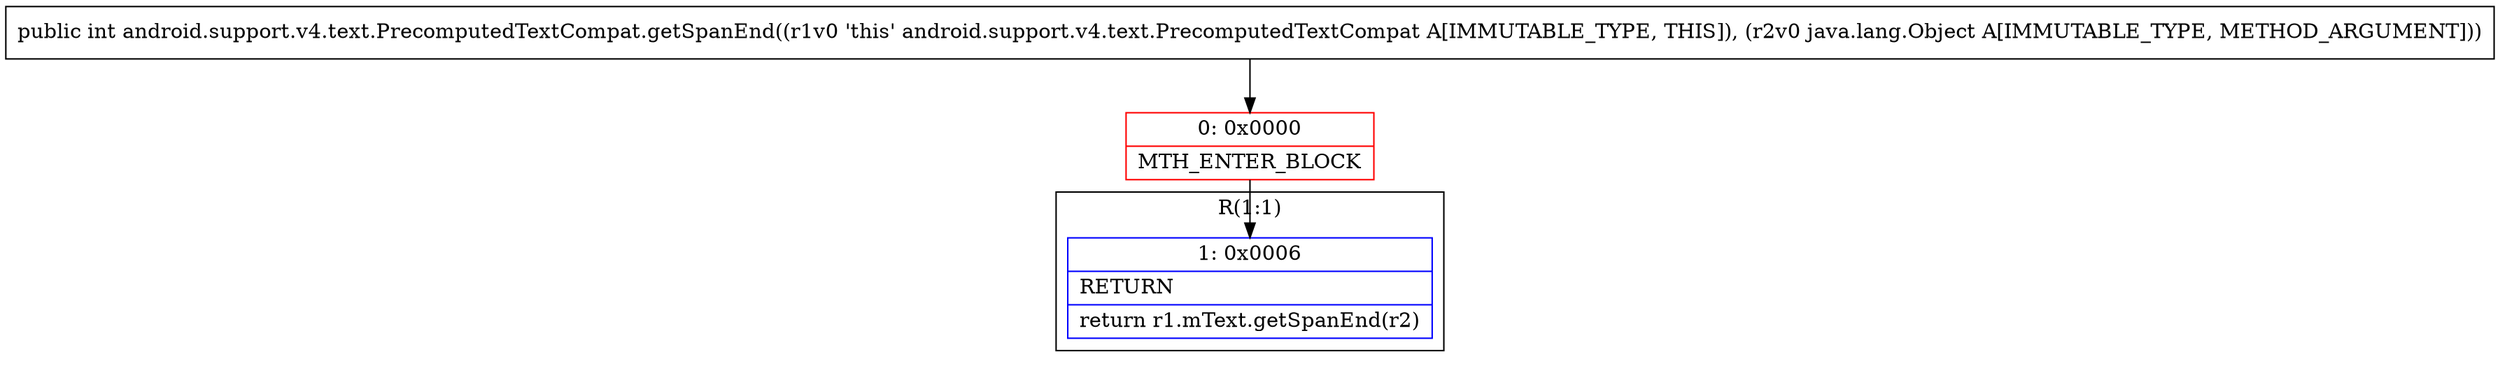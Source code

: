 digraph "CFG forandroid.support.v4.text.PrecomputedTextCompat.getSpanEnd(Ljava\/lang\/Object;)I" {
subgraph cluster_Region_1384862799 {
label = "R(1:1)";
node [shape=record,color=blue];
Node_1 [shape=record,label="{1\:\ 0x0006|RETURN\l|return r1.mText.getSpanEnd(r2)\l}"];
}
Node_0 [shape=record,color=red,label="{0\:\ 0x0000|MTH_ENTER_BLOCK\l}"];
MethodNode[shape=record,label="{public int android.support.v4.text.PrecomputedTextCompat.getSpanEnd((r1v0 'this' android.support.v4.text.PrecomputedTextCompat A[IMMUTABLE_TYPE, THIS]), (r2v0 java.lang.Object A[IMMUTABLE_TYPE, METHOD_ARGUMENT])) }"];
MethodNode -> Node_0;
Node_0 -> Node_1;
}

